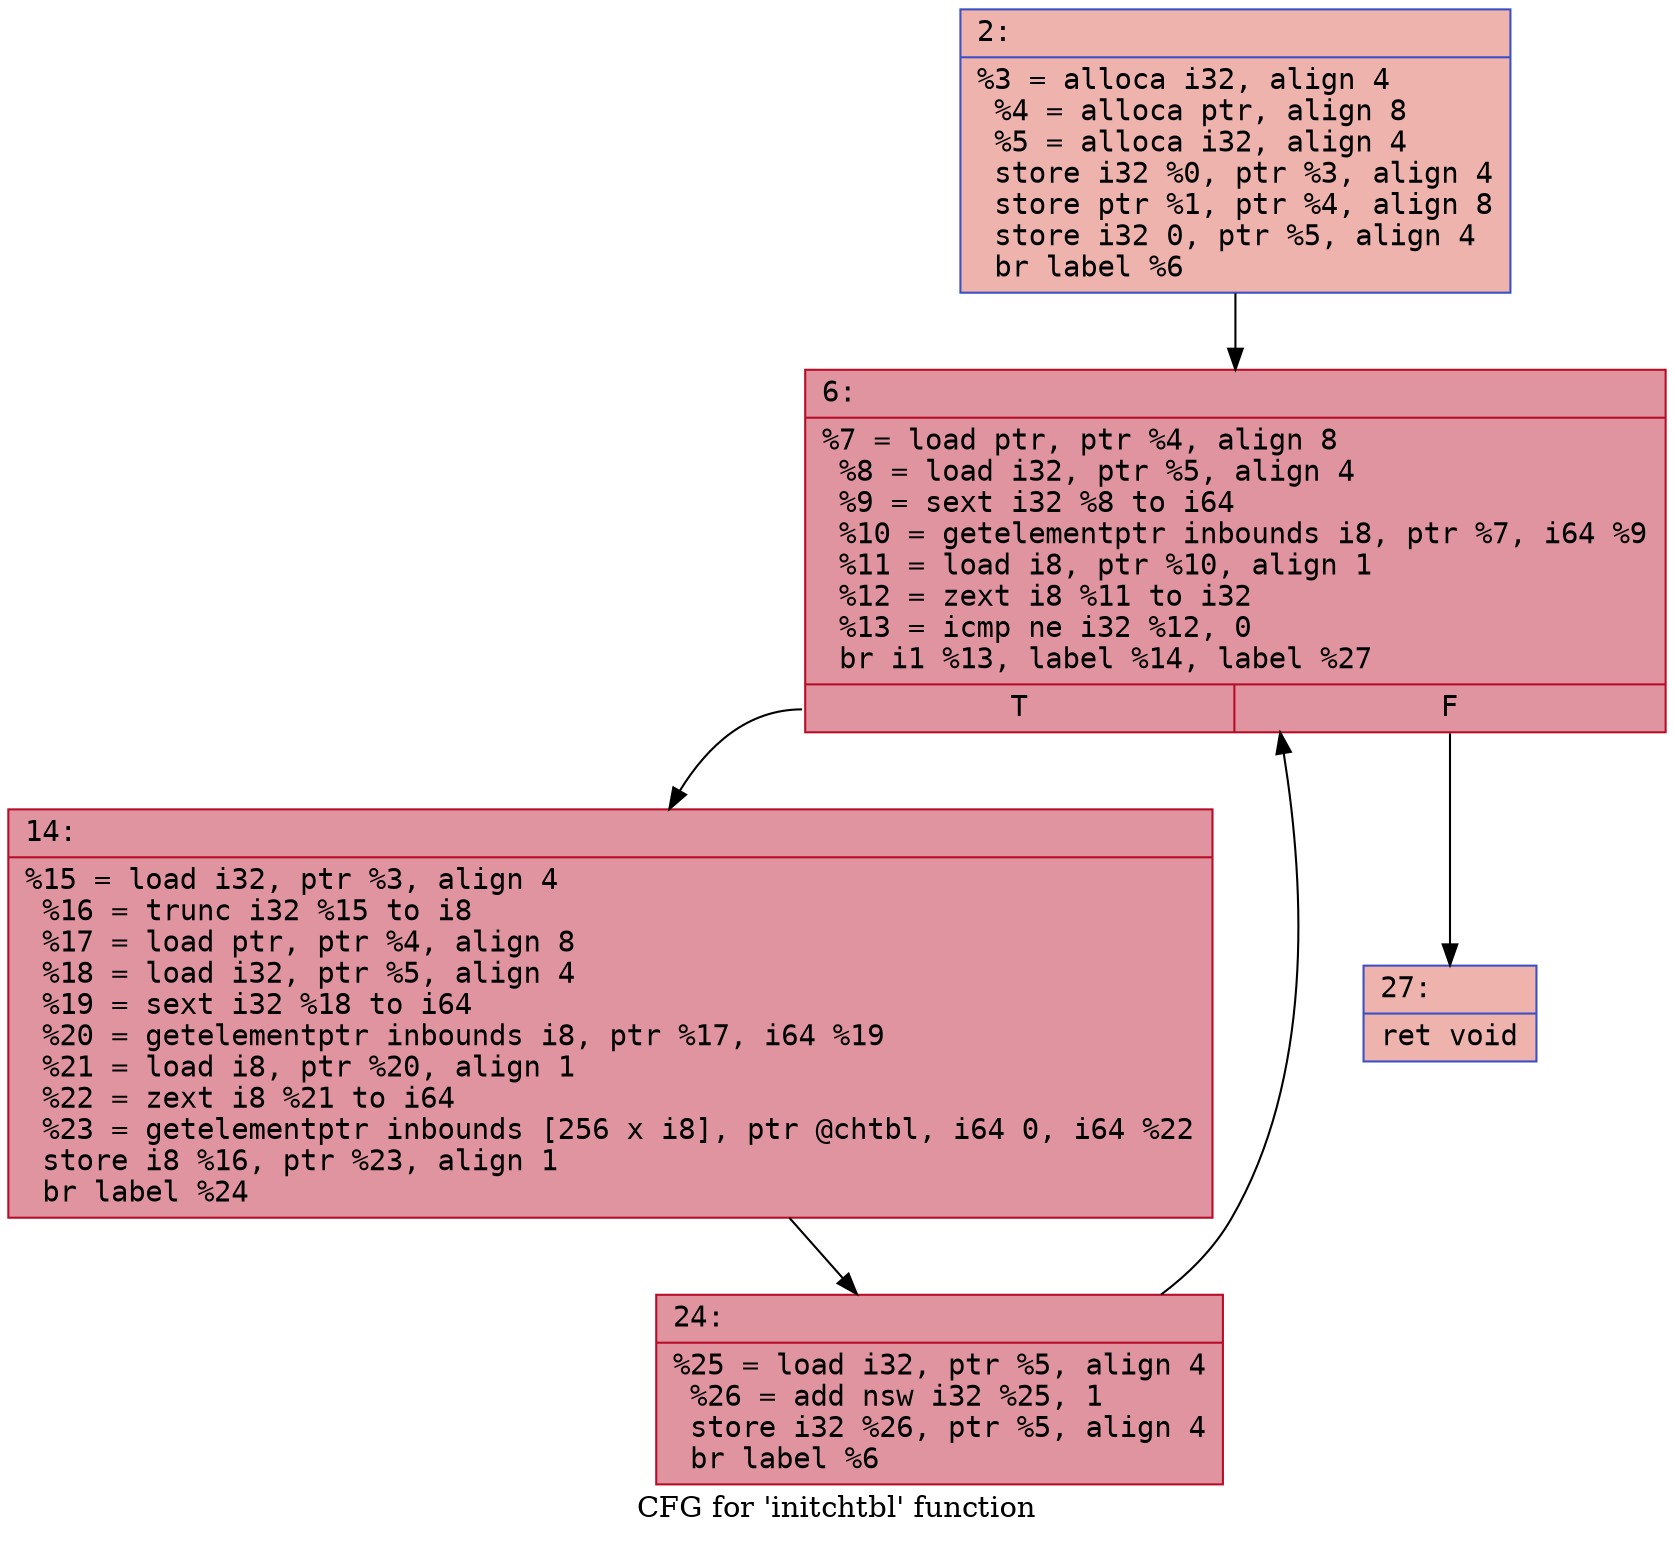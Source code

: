 digraph "CFG for 'initchtbl' function" {
	label="CFG for 'initchtbl' function";

	Node0x600001212670 [shape=record,color="#3d50c3ff", style=filled, fillcolor="#d6524470" fontname="Courier",label="{2:\l|  %3 = alloca i32, align 4\l  %4 = alloca ptr, align 8\l  %5 = alloca i32, align 4\l  store i32 %0, ptr %3, align 4\l  store ptr %1, ptr %4, align 8\l  store i32 0, ptr %5, align 4\l  br label %6\l}"];
	Node0x600001212670 -> Node0x6000012126c0[tooltip="2 -> 6\nProbability 100.00%" ];
	Node0x6000012126c0 [shape=record,color="#b70d28ff", style=filled, fillcolor="#b70d2870" fontname="Courier",label="{6:\l|  %7 = load ptr, ptr %4, align 8\l  %8 = load i32, ptr %5, align 4\l  %9 = sext i32 %8 to i64\l  %10 = getelementptr inbounds i8, ptr %7, i64 %9\l  %11 = load i8, ptr %10, align 1\l  %12 = zext i8 %11 to i32\l  %13 = icmp ne i32 %12, 0\l  br i1 %13, label %14, label %27\l|{<s0>T|<s1>F}}"];
	Node0x6000012126c0:s0 -> Node0x600001212710[tooltip="6 -> 14\nProbability 96.88%" ];
	Node0x6000012126c0:s1 -> Node0x6000012127b0[tooltip="6 -> 27\nProbability 3.12%" ];
	Node0x600001212710 [shape=record,color="#b70d28ff", style=filled, fillcolor="#b70d2870" fontname="Courier",label="{14:\l|  %15 = load i32, ptr %3, align 4\l  %16 = trunc i32 %15 to i8\l  %17 = load ptr, ptr %4, align 8\l  %18 = load i32, ptr %5, align 4\l  %19 = sext i32 %18 to i64\l  %20 = getelementptr inbounds i8, ptr %17, i64 %19\l  %21 = load i8, ptr %20, align 1\l  %22 = zext i8 %21 to i64\l  %23 = getelementptr inbounds [256 x i8], ptr @chtbl, i64 0, i64 %22\l  store i8 %16, ptr %23, align 1\l  br label %24\l}"];
	Node0x600001212710 -> Node0x600001212760[tooltip="14 -> 24\nProbability 100.00%" ];
	Node0x600001212760 [shape=record,color="#b70d28ff", style=filled, fillcolor="#b70d2870" fontname="Courier",label="{24:\l|  %25 = load i32, ptr %5, align 4\l  %26 = add nsw i32 %25, 1\l  store i32 %26, ptr %5, align 4\l  br label %6\l}"];
	Node0x600001212760 -> Node0x6000012126c0[tooltip="24 -> 6\nProbability 100.00%" ];
	Node0x6000012127b0 [shape=record,color="#3d50c3ff", style=filled, fillcolor="#d6524470" fontname="Courier",label="{27:\l|  ret void\l}"];
}

